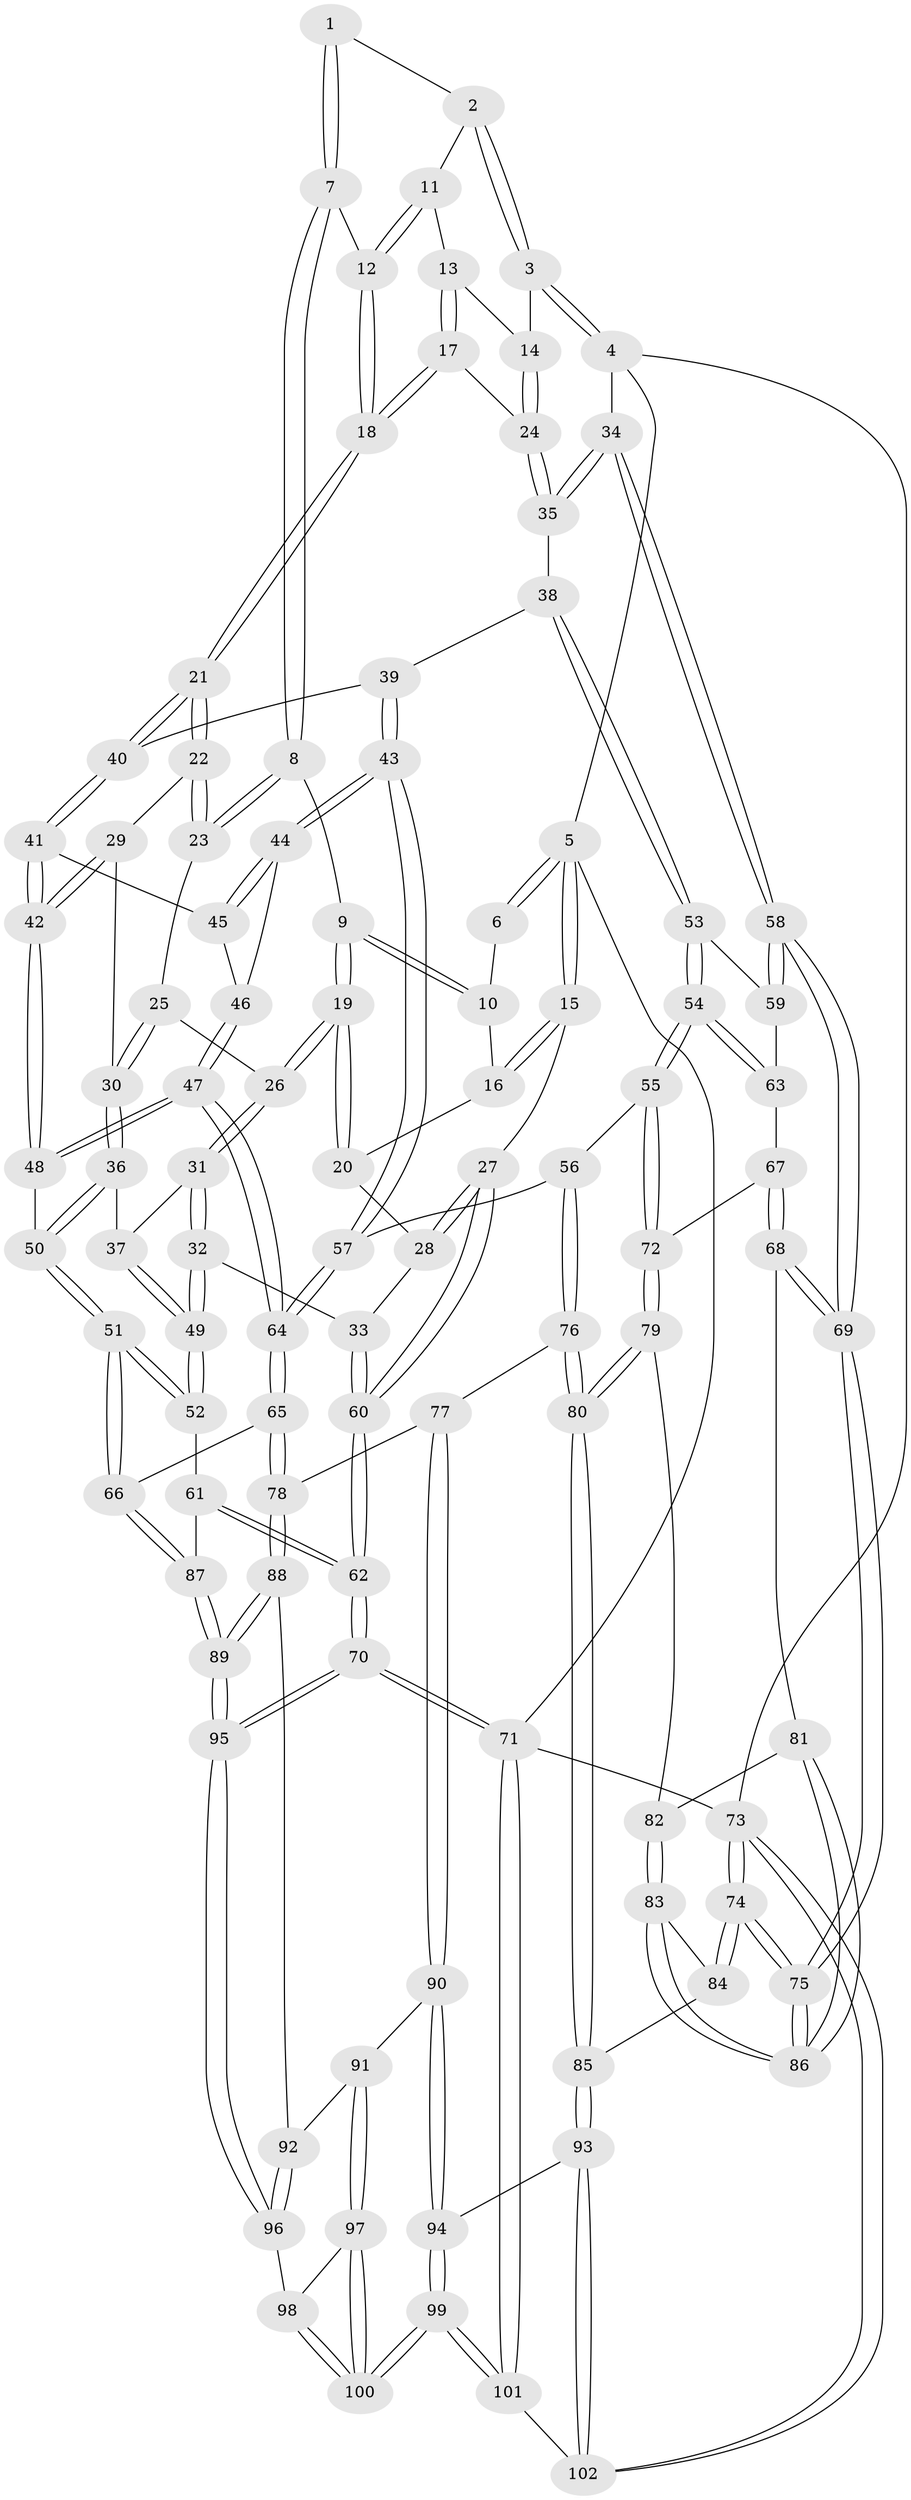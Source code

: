 // Generated by graph-tools (version 1.1) at 2025/11/02/21/25 10:11:12]
// undirected, 102 vertices, 252 edges
graph export_dot {
graph [start="1"]
  node [color=gray90,style=filled];
  1 [pos="+0.39870802271153133+0"];
  2 [pos="+0.5377175361785612+0"];
  3 [pos="+1+0"];
  4 [pos="+1+0"];
  5 [pos="+0+0"];
  6 [pos="+0.3782786925411407+0"];
  7 [pos="+0.38144384910947643+0.0470624144986361"];
  8 [pos="+0.36318115514689836+0.10012161873875425"];
  9 [pos="+0.2562861202348468+0.1559600726635557"];
  10 [pos="+0.18994394820578397+0.1045134173261925"];
  11 [pos="+0.6230255157441762+0.019372065372406978"];
  12 [pos="+0.4894523211428245+0.1324234667461207"];
  13 [pos="+0.6294556725991185+0.03446775479477013"];
  14 [pos="+0.8603132066701644+0.0875349180109101"];
  15 [pos="+0+0"];
  16 [pos="+0.1445154053266026+0.10615691319743296"];
  17 [pos="+0.6281893178195631+0.16000834874883346"];
  18 [pos="+0.5802637486545116+0.22382213161593584"];
  19 [pos="+0.23845307459145032+0.19888028178324826"];
  20 [pos="+0.13923042751616918+0.19044023985621447"];
  21 [pos="+0.5731577954042076+0.24360987442316182"];
  22 [pos="+0.5581399679311652+0.24691637456270296"];
  23 [pos="+0.3779608049931598+0.15451322256086505"];
  24 [pos="+0.8308352826672787+0.20689784883375487"];
  25 [pos="+0.37744930919328573+0.15951588956056315"];
  26 [pos="+0.24752566502770335+0.2534263350123957"];
  27 [pos="+0+0"];
  28 [pos="+0.13172608063804486+0.1983417381587841"];
  29 [pos="+0.4833687335680597+0.2864880159238229"];
  30 [pos="+0.365870593841042+0.32273517886737596"];
  31 [pos="+0.25312199349171016+0.29706593424409755"];
  32 [pos="+0.1566125847118721+0.3404211932109821"];
  33 [pos="+0.07937457170726914+0.3282442463639241"];
  34 [pos="+1+0.28998785613520184"];
  35 [pos="+0.8404631884144731+0.2371819963364166"];
  36 [pos="+0.36347278199941213+0.3254861325670905"];
  37 [pos="+0.35006423020820443+0.32544729077354995"];
  38 [pos="+0.807519801111934+0.3262151541874194"];
  39 [pos="+0.618460478408555+0.30640402636127323"];
  40 [pos="+0.6052128981038463+0.29960190014919275"];
  41 [pos="+0.571713277158613+0.3737029811765155"];
  42 [pos="+0.505996698818158+0.4132628465557537"];
  43 [pos="+0.6951829422962997+0.4853571711927025"];
  44 [pos="+0.6465304105817453+0.4711259878041365"];
  45 [pos="+0.5755468080304668+0.3844014318144203"];
  46 [pos="+0.5719697733556577+0.47275430150390385"];
  47 [pos="+0.5337208044072608+0.491468462346936"];
  48 [pos="+0.4969796326689645+0.4228737857124685"];
  49 [pos="+0.2292394450327821+0.48633682124513694"];
  50 [pos="+0.4007431949403843+0.4150619462189936"];
  51 [pos="+0.35775977225925626+0.593050025219726"];
  52 [pos="+0.2330255958540785+0.5278267397049651"];
  53 [pos="+0.8120869982822176+0.3506748317987695"];
  54 [pos="+0.7587861920462998+0.47521756542266524"];
  55 [pos="+0.742209970778787+0.498703995463342"];
  56 [pos="+0.7282431711655617+0.504432548636723"];
  57 [pos="+0.71721045439387+0.502057019059075"];
  58 [pos="+1+0.4305209239014446"];
  59 [pos="+0.8862257816751202+0.38740115193081226"];
  60 [pos="+0+0.377661740436095"];
  61 [pos="+0.06685472151860582+0.5792298928550975"];
  62 [pos="+0+0.6191619121679223"];
  63 [pos="+0.9016127315546132+0.48514829616829325"];
  64 [pos="+0.4994755993843754+0.6201607360496914"];
  65 [pos="+0.49677617651364153+0.6238452839245526"];
  66 [pos="+0.3623820913045723+0.6007740819348819"];
  67 [pos="+0.9343943243682898+0.5137666582768347"];
  68 [pos="+1+0.48159210205824304"];
  69 [pos="+1+0.4650362387670047"];
  70 [pos="+0+1"];
  71 [pos="+0+1"];
  72 [pos="+0.8602944199334535+0.5856275531357631"];
  73 [pos="+1+1"];
  74 [pos="+1+1"];
  75 [pos="+1+0.7275170925328978"];
  76 [pos="+0.7100598513636555+0.6614391276909701"];
  77 [pos="+0.5606052559052784+0.6924595192901826"];
  78 [pos="+0.5199454283925415+0.6570301041830172"];
  79 [pos="+0.8701897549809452+0.6213166214731617"];
  80 [pos="+0.779327415722518+0.7268046948515453"];
  81 [pos="+0.9215365868560923+0.6345819106631709"];
  82 [pos="+0.9096819840014955+0.6385858273387318"];
  83 [pos="+0.9569717809323149+0.7651099431273142"];
  84 [pos="+0.8762409958904256+0.8235615750046886"];
  85 [pos="+0.8012391387631643+0.8403096859616689"];
  86 [pos="+1+0.7333688210515628"];
  87 [pos="+0.30715043931893027+0.7101581263756483"];
  88 [pos="+0.4319242051347811+0.8084953832022487"];
  89 [pos="+0.2708383964903431+0.800287549520007"];
  90 [pos="+0.5920110813728263+0.8276689071213471"];
  91 [pos="+0.5231101521502705+0.8740040230789023"];
  92 [pos="+0.5059228534390615+0.8690311414799197"];
  93 [pos="+0.7875424652233258+0.8594977777615347"];
  94 [pos="+0.6753754898950896+0.8621032540444403"];
  95 [pos="+0.1973078971601032+0.8832346589893437"];
  96 [pos="+0.36363103899534205+0.917125180728673"];
  97 [pos="+0.5172553542518836+0.9205599866426937"];
  98 [pos="+0.38678388790399015+0.9344468663662207"];
  99 [pos="+0.541730646587001+1"];
  100 [pos="+0.50671975267616+1"];
  101 [pos="+0.542151548387097+1"];
  102 [pos="+0.8723873142367891+1"];
  1 -- 2;
  1 -- 7;
  1 -- 7;
  2 -- 3;
  2 -- 3;
  2 -- 11;
  3 -- 4;
  3 -- 4;
  3 -- 14;
  4 -- 5;
  4 -- 34;
  4 -- 73;
  5 -- 6;
  5 -- 6;
  5 -- 15;
  5 -- 15;
  5 -- 71;
  6 -- 10;
  7 -- 8;
  7 -- 8;
  7 -- 12;
  8 -- 9;
  8 -- 23;
  8 -- 23;
  9 -- 10;
  9 -- 10;
  9 -- 19;
  9 -- 19;
  10 -- 16;
  11 -- 12;
  11 -- 12;
  11 -- 13;
  12 -- 18;
  12 -- 18;
  13 -- 14;
  13 -- 17;
  13 -- 17;
  14 -- 24;
  14 -- 24;
  15 -- 16;
  15 -- 16;
  15 -- 27;
  16 -- 20;
  17 -- 18;
  17 -- 18;
  17 -- 24;
  18 -- 21;
  18 -- 21;
  19 -- 20;
  19 -- 20;
  19 -- 26;
  19 -- 26;
  20 -- 28;
  21 -- 22;
  21 -- 22;
  21 -- 40;
  21 -- 40;
  22 -- 23;
  22 -- 23;
  22 -- 29;
  23 -- 25;
  24 -- 35;
  24 -- 35;
  25 -- 26;
  25 -- 30;
  25 -- 30;
  26 -- 31;
  26 -- 31;
  27 -- 28;
  27 -- 28;
  27 -- 60;
  27 -- 60;
  28 -- 33;
  29 -- 30;
  29 -- 42;
  29 -- 42;
  30 -- 36;
  30 -- 36;
  31 -- 32;
  31 -- 32;
  31 -- 37;
  32 -- 33;
  32 -- 49;
  32 -- 49;
  33 -- 60;
  33 -- 60;
  34 -- 35;
  34 -- 35;
  34 -- 58;
  34 -- 58;
  35 -- 38;
  36 -- 37;
  36 -- 50;
  36 -- 50;
  37 -- 49;
  37 -- 49;
  38 -- 39;
  38 -- 53;
  38 -- 53;
  39 -- 40;
  39 -- 43;
  39 -- 43;
  40 -- 41;
  40 -- 41;
  41 -- 42;
  41 -- 42;
  41 -- 45;
  42 -- 48;
  42 -- 48;
  43 -- 44;
  43 -- 44;
  43 -- 57;
  43 -- 57;
  44 -- 45;
  44 -- 45;
  44 -- 46;
  45 -- 46;
  46 -- 47;
  46 -- 47;
  47 -- 48;
  47 -- 48;
  47 -- 64;
  47 -- 64;
  48 -- 50;
  49 -- 52;
  49 -- 52;
  50 -- 51;
  50 -- 51;
  51 -- 52;
  51 -- 52;
  51 -- 66;
  51 -- 66;
  52 -- 61;
  53 -- 54;
  53 -- 54;
  53 -- 59;
  54 -- 55;
  54 -- 55;
  54 -- 63;
  54 -- 63;
  55 -- 56;
  55 -- 72;
  55 -- 72;
  56 -- 57;
  56 -- 76;
  56 -- 76;
  57 -- 64;
  57 -- 64;
  58 -- 59;
  58 -- 59;
  58 -- 69;
  58 -- 69;
  59 -- 63;
  60 -- 62;
  60 -- 62;
  61 -- 62;
  61 -- 62;
  61 -- 87;
  62 -- 70;
  62 -- 70;
  63 -- 67;
  64 -- 65;
  64 -- 65;
  65 -- 66;
  65 -- 78;
  65 -- 78;
  66 -- 87;
  66 -- 87;
  67 -- 68;
  67 -- 68;
  67 -- 72;
  68 -- 69;
  68 -- 69;
  68 -- 81;
  69 -- 75;
  69 -- 75;
  70 -- 71;
  70 -- 71;
  70 -- 95;
  70 -- 95;
  71 -- 101;
  71 -- 101;
  71 -- 73;
  72 -- 79;
  72 -- 79;
  73 -- 74;
  73 -- 74;
  73 -- 102;
  73 -- 102;
  74 -- 75;
  74 -- 75;
  74 -- 84;
  74 -- 84;
  75 -- 86;
  75 -- 86;
  76 -- 77;
  76 -- 80;
  76 -- 80;
  77 -- 78;
  77 -- 90;
  77 -- 90;
  78 -- 88;
  78 -- 88;
  79 -- 80;
  79 -- 80;
  79 -- 82;
  80 -- 85;
  80 -- 85;
  81 -- 82;
  81 -- 86;
  81 -- 86;
  82 -- 83;
  82 -- 83;
  83 -- 84;
  83 -- 86;
  83 -- 86;
  84 -- 85;
  85 -- 93;
  85 -- 93;
  87 -- 89;
  87 -- 89;
  88 -- 89;
  88 -- 89;
  88 -- 92;
  89 -- 95;
  89 -- 95;
  90 -- 91;
  90 -- 94;
  90 -- 94;
  91 -- 92;
  91 -- 97;
  91 -- 97;
  92 -- 96;
  92 -- 96;
  93 -- 94;
  93 -- 102;
  93 -- 102;
  94 -- 99;
  94 -- 99;
  95 -- 96;
  95 -- 96;
  96 -- 98;
  97 -- 98;
  97 -- 100;
  97 -- 100;
  98 -- 100;
  98 -- 100;
  99 -- 100;
  99 -- 100;
  99 -- 101;
  99 -- 101;
  101 -- 102;
}
